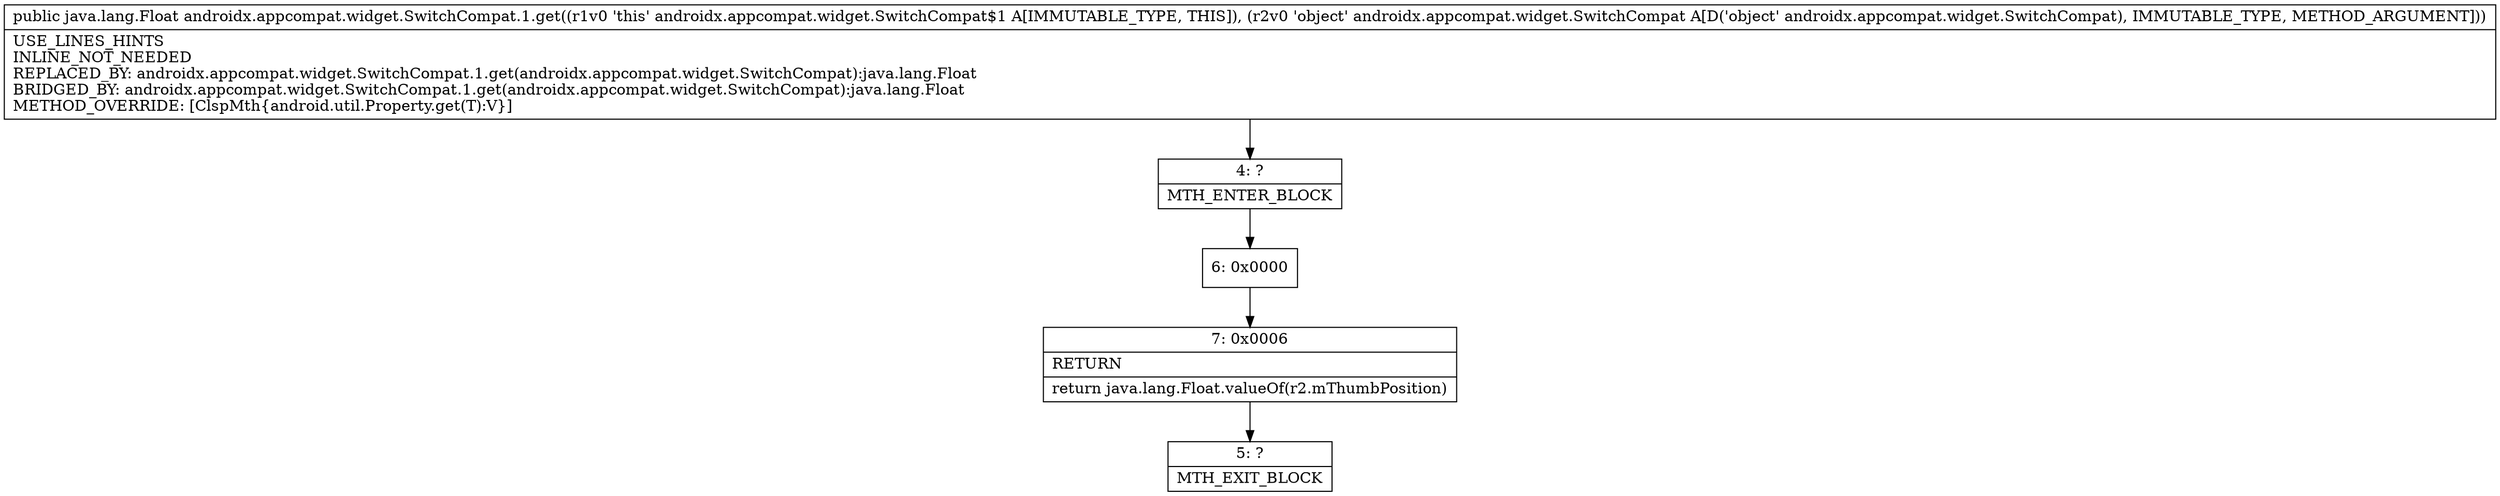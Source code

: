 digraph "CFG forandroidx.appcompat.widget.SwitchCompat.1.get(Landroidx\/appcompat\/widget\/SwitchCompat;)Ljava\/lang\/Float;" {
Node_4 [shape=record,label="{4\:\ ?|MTH_ENTER_BLOCK\l}"];
Node_6 [shape=record,label="{6\:\ 0x0000}"];
Node_7 [shape=record,label="{7\:\ 0x0006|RETURN\l|return java.lang.Float.valueOf(r2.mThumbPosition)\l}"];
Node_5 [shape=record,label="{5\:\ ?|MTH_EXIT_BLOCK\l}"];
MethodNode[shape=record,label="{public java.lang.Float androidx.appcompat.widget.SwitchCompat.1.get((r1v0 'this' androidx.appcompat.widget.SwitchCompat$1 A[IMMUTABLE_TYPE, THIS]), (r2v0 'object' androidx.appcompat.widget.SwitchCompat A[D('object' androidx.appcompat.widget.SwitchCompat), IMMUTABLE_TYPE, METHOD_ARGUMENT]))  | USE_LINES_HINTS\lINLINE_NOT_NEEDED\lREPLACED_BY: androidx.appcompat.widget.SwitchCompat.1.get(androidx.appcompat.widget.SwitchCompat):java.lang.Float\lBRIDGED_BY: androidx.appcompat.widget.SwitchCompat.1.get(androidx.appcompat.widget.SwitchCompat):java.lang.Float\lMETHOD_OVERRIDE: [ClspMth\{android.util.Property.get(T):V\}]\l}"];
MethodNode -> Node_4;Node_4 -> Node_6;
Node_6 -> Node_7;
Node_7 -> Node_5;
}

